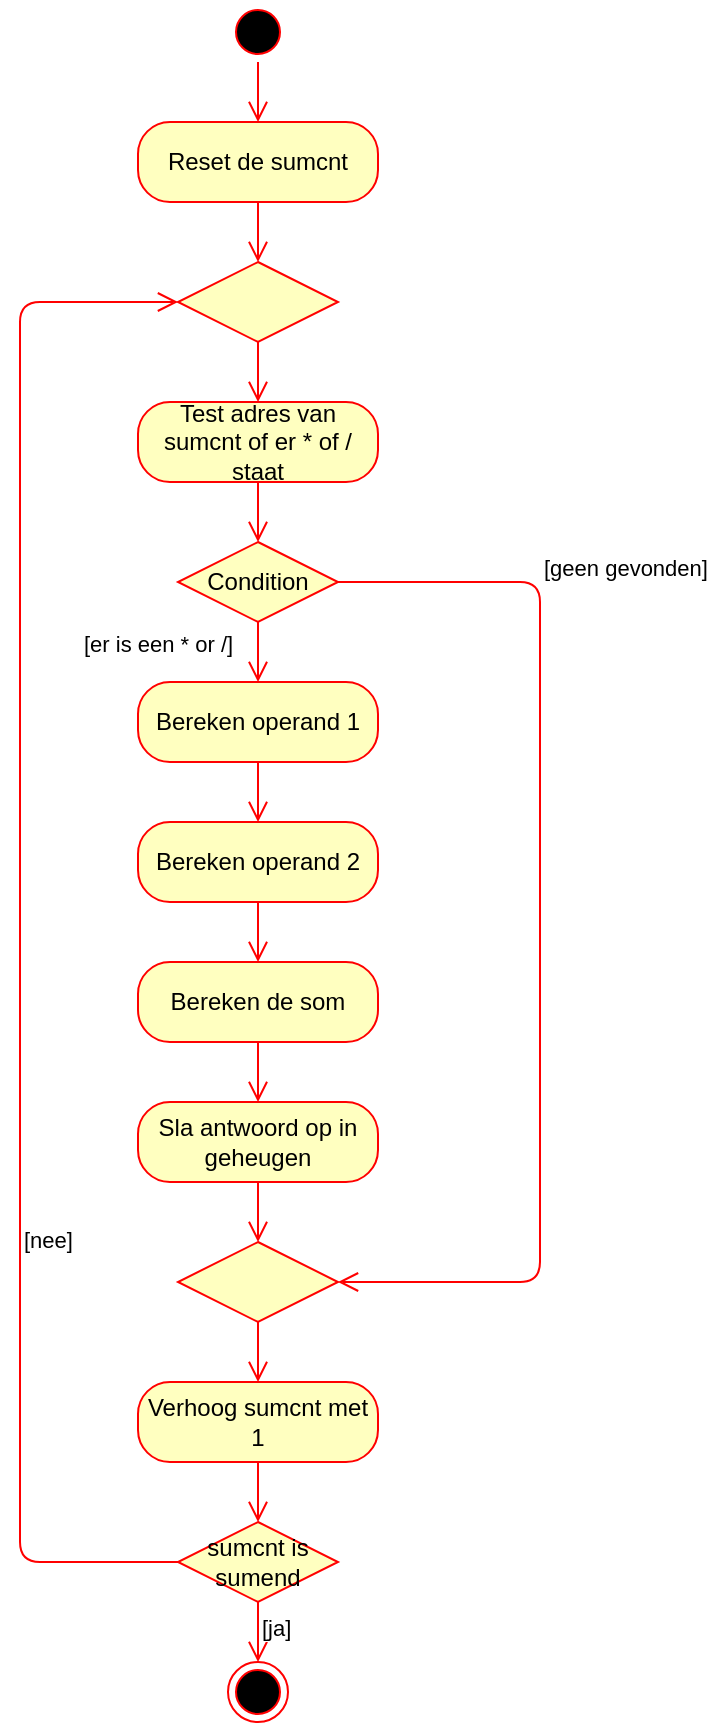 <mxfile version="13.1.14" type="device"><diagram id="m-SCgMyKO_9-N7XCrORP" name="Page-1"><mxGraphModel dx="2556" dy="1016" grid="1" gridSize="10" guides="1" tooltips="1" connect="1" arrows="1" fold="1" page="1" pageScale="1" pageWidth="827" pageHeight="1169" math="0" shadow="0"><root><mxCell id="0"/><mxCell id="1" parent="0"/><mxCell id="6c2PqENM8iIV1m6fQTPL-1" value="" style="ellipse;html=1;shape=startState;fillColor=#000000;strokeColor=#ff0000;" vertex="1" parent="1"><mxGeometry x="384" y="60" width="30" height="30" as="geometry"/></mxCell><mxCell id="6c2PqENM8iIV1m6fQTPL-2" value="" style="edgeStyle=orthogonalEdgeStyle;html=1;verticalAlign=bottom;endArrow=open;endSize=8;strokeColor=#ff0000;" edge="1" source="6c2PqENM8iIV1m6fQTPL-1" parent="1"><mxGeometry relative="1" as="geometry"><mxPoint x="399" y="120" as="targetPoint"/></mxGeometry></mxCell><mxCell id="6c2PqENM8iIV1m6fQTPL-3" value="Reset de sumcnt" style="rounded=1;whiteSpace=wrap;html=1;arcSize=40;fontColor=#000000;fillColor=#ffffc0;strokeColor=#ff0000;" vertex="1" parent="1"><mxGeometry x="339" y="120" width="120" height="40" as="geometry"/></mxCell><mxCell id="6c2PqENM8iIV1m6fQTPL-4" value="" style="edgeStyle=orthogonalEdgeStyle;html=1;verticalAlign=bottom;endArrow=open;endSize=8;strokeColor=#ff0000;" edge="1" source="6c2PqENM8iIV1m6fQTPL-3" parent="1"><mxGeometry relative="1" as="geometry"><mxPoint x="399" y="190" as="targetPoint"/></mxGeometry></mxCell><mxCell id="6c2PqENM8iIV1m6fQTPL-5" value="Test adres van sumcnt of er * of / staat" style="rounded=1;whiteSpace=wrap;html=1;arcSize=40;fontColor=#000000;fillColor=#ffffc0;strokeColor=#ff0000;" vertex="1" parent="1"><mxGeometry x="339" y="260" width="120" height="40" as="geometry"/></mxCell><mxCell id="6c2PqENM8iIV1m6fQTPL-6" value="" style="edgeStyle=orthogonalEdgeStyle;html=1;verticalAlign=bottom;endArrow=open;endSize=8;strokeColor=#ff0000;" edge="1" source="6c2PqENM8iIV1m6fQTPL-5" parent="1"><mxGeometry relative="1" as="geometry"><mxPoint x="399" y="330" as="targetPoint"/></mxGeometry></mxCell><mxCell id="6c2PqENM8iIV1m6fQTPL-7" value="Condition" style="rhombus;whiteSpace=wrap;html=1;fillColor=#ffffc0;strokeColor=#ff0000;" vertex="1" parent="1"><mxGeometry x="359" y="330" width="80" height="40" as="geometry"/></mxCell><mxCell id="6c2PqENM8iIV1m6fQTPL-8" value="[er is een * or /]" style="edgeStyle=orthogonalEdgeStyle;html=1;align=left;verticalAlign=bottom;endArrow=open;endSize=8;strokeColor=#ff0000;entryX=1;entryY=0.5;entryDx=0;entryDy=0;" edge="1" source="6c2PqENM8iIV1m6fQTPL-7" parent="1" target="6c2PqENM8iIV1m6fQTPL-21"><mxGeometry x="-0.489" y="-230" relative="1" as="geometry"><mxPoint x="520" y="390" as="targetPoint"/><Array as="points"><mxPoint x="540" y="350"/><mxPoint x="540" y="700"/></Array><mxPoint as="offset"/></mxGeometry></mxCell><mxCell id="6c2PqENM8iIV1m6fQTPL-9" value="[geen gevonden]" style="edgeStyle=orthogonalEdgeStyle;html=1;align=left;verticalAlign=top;endArrow=open;endSize=8;strokeColor=#ff0000;" edge="1" source="6c2PqENM8iIV1m6fQTPL-7" parent="1"><mxGeometry x="-1" y="147" relative="1" as="geometry"><mxPoint x="399" y="400" as="targetPoint"/><mxPoint x="-6" y="-40" as="offset"/></mxGeometry></mxCell><mxCell id="6c2PqENM8iIV1m6fQTPL-10" value="" style="rhombus;whiteSpace=wrap;html=1;fillColor=#ffffc0;strokeColor=#ff0000;" vertex="1" parent="1"><mxGeometry x="359" y="190" width="80" height="40" as="geometry"/></mxCell><mxCell id="6c2PqENM8iIV1m6fQTPL-12" value="" style="edgeStyle=orthogonalEdgeStyle;html=1;align=left;verticalAlign=top;endArrow=open;endSize=8;strokeColor=#ff0000;" edge="1" source="6c2PqENM8iIV1m6fQTPL-10" parent="1"><mxGeometry x="-1" relative="1" as="geometry"><mxPoint x="399" y="260" as="targetPoint"/></mxGeometry></mxCell><mxCell id="6c2PqENM8iIV1m6fQTPL-13" value="Bereken operand 1" style="rounded=1;whiteSpace=wrap;html=1;arcSize=40;fontColor=#000000;fillColor=#ffffc0;strokeColor=#ff0000;" vertex="1" parent="1"><mxGeometry x="339" y="400" width="120" height="40" as="geometry"/></mxCell><mxCell id="6c2PqENM8iIV1m6fQTPL-14" value="" style="edgeStyle=orthogonalEdgeStyle;html=1;verticalAlign=bottom;endArrow=open;endSize=8;strokeColor=#ff0000;" edge="1" source="6c2PqENM8iIV1m6fQTPL-13" parent="1"><mxGeometry relative="1" as="geometry"><mxPoint x="399" y="470" as="targetPoint"/></mxGeometry></mxCell><mxCell id="6c2PqENM8iIV1m6fQTPL-15" value="Bereken operand 2" style="rounded=1;whiteSpace=wrap;html=1;arcSize=40;fontColor=#000000;fillColor=#ffffc0;strokeColor=#ff0000;" vertex="1" parent="1"><mxGeometry x="339" y="470" width="120" height="40" as="geometry"/></mxCell><mxCell id="6c2PqENM8iIV1m6fQTPL-16" value="" style="edgeStyle=orthogonalEdgeStyle;html=1;verticalAlign=bottom;endArrow=open;endSize=8;strokeColor=#ff0000;" edge="1" source="6c2PqENM8iIV1m6fQTPL-15" parent="1"><mxGeometry relative="1" as="geometry"><mxPoint x="399" y="540" as="targetPoint"/></mxGeometry></mxCell><mxCell id="6c2PqENM8iIV1m6fQTPL-17" value="Bereken de som" style="rounded=1;whiteSpace=wrap;html=1;arcSize=40;fontColor=#000000;fillColor=#ffffc0;strokeColor=#ff0000;" vertex="1" parent="1"><mxGeometry x="339" y="540" width="120" height="40" as="geometry"/></mxCell><mxCell id="6c2PqENM8iIV1m6fQTPL-18" value="" style="edgeStyle=orthogonalEdgeStyle;html=1;verticalAlign=bottom;endArrow=open;endSize=8;strokeColor=#ff0000;" edge="1" source="6c2PqENM8iIV1m6fQTPL-17" parent="1"><mxGeometry relative="1" as="geometry"><mxPoint x="399" y="610" as="targetPoint"/></mxGeometry></mxCell><mxCell id="6c2PqENM8iIV1m6fQTPL-19" value="Sla antwoord op in geheugen" style="rounded=1;whiteSpace=wrap;html=1;arcSize=40;fontColor=#000000;fillColor=#ffffc0;strokeColor=#ff0000;" vertex="1" parent="1"><mxGeometry x="339" y="610" width="120" height="40" as="geometry"/></mxCell><mxCell id="6c2PqENM8iIV1m6fQTPL-20" value="" style="edgeStyle=orthogonalEdgeStyle;html=1;verticalAlign=bottom;endArrow=open;endSize=8;strokeColor=#ff0000;" edge="1" source="6c2PqENM8iIV1m6fQTPL-19" parent="1"><mxGeometry relative="1" as="geometry"><mxPoint x="399" y="680" as="targetPoint"/></mxGeometry></mxCell><mxCell id="6c2PqENM8iIV1m6fQTPL-21" value="" style="rhombus;whiteSpace=wrap;html=1;fillColor=#ffffc0;strokeColor=#ff0000;" vertex="1" parent="1"><mxGeometry x="359" y="680" width="80" height="40" as="geometry"/></mxCell><mxCell id="6c2PqENM8iIV1m6fQTPL-23" value="" style="edgeStyle=orthogonalEdgeStyle;html=1;align=left;verticalAlign=top;endArrow=open;endSize=8;strokeColor=#ff0000;" edge="1" source="6c2PqENM8iIV1m6fQTPL-21" parent="1"><mxGeometry x="-1" relative="1" as="geometry"><mxPoint x="399" y="750" as="targetPoint"/></mxGeometry></mxCell><mxCell id="6c2PqENM8iIV1m6fQTPL-57" value="Verhoog sumcnt met 1" style="rounded=1;whiteSpace=wrap;html=1;arcSize=40;fontColor=#000000;fillColor=#ffffc0;strokeColor=#ff0000;" vertex="1" parent="1"><mxGeometry x="339" y="750" width="120" height="40" as="geometry"/></mxCell><mxCell id="6c2PqENM8iIV1m6fQTPL-58" value="" style="edgeStyle=orthogonalEdgeStyle;html=1;verticalAlign=bottom;endArrow=open;endSize=8;strokeColor=#ff0000;" edge="1" source="6c2PqENM8iIV1m6fQTPL-57" parent="1"><mxGeometry relative="1" as="geometry"><mxPoint x="399" y="820" as="targetPoint"/></mxGeometry></mxCell><mxCell id="6c2PqENM8iIV1m6fQTPL-61" value="sumcnt is sumend" style="rhombus;whiteSpace=wrap;html=1;fillColor=#ffffc0;strokeColor=#ff0000;" vertex="1" parent="1"><mxGeometry x="359" y="820" width="80" height="40" as="geometry"/></mxCell><mxCell id="6c2PqENM8iIV1m6fQTPL-62" value="[nee]" style="edgeStyle=orthogonalEdgeStyle;html=1;align=left;verticalAlign=bottom;endArrow=open;endSize=8;strokeColor=#ff0000;entryX=0;entryY=0.5;entryDx=0;entryDy=0;" edge="1" source="6c2PqENM8iIV1m6fQTPL-61" parent="1" target="6c2PqENM8iIV1m6fQTPL-10"><mxGeometry x="-0.414" relative="1" as="geometry"><mxPoint x="290" y="810" as="targetPoint"/><Array as="points"><mxPoint x="280" y="840"/><mxPoint x="280" y="210"/></Array><mxPoint as="offset"/></mxGeometry></mxCell><mxCell id="6c2PqENM8iIV1m6fQTPL-63" value="[ja]" style="edgeStyle=orthogonalEdgeStyle;html=1;align=left;verticalAlign=top;endArrow=open;endSize=8;strokeColor=#ff0000;" edge="1" source="6c2PqENM8iIV1m6fQTPL-61" parent="1"><mxGeometry x="-1" relative="1" as="geometry"><mxPoint x="399" y="890" as="targetPoint"/></mxGeometry></mxCell><mxCell id="6c2PqENM8iIV1m6fQTPL-64" value="" style="ellipse;html=1;shape=endState;fillColor=#000000;strokeColor=#ff0000;" vertex="1" parent="1"><mxGeometry x="384" y="890" width="30" height="30" as="geometry"/></mxCell></root></mxGraphModel></diagram></mxfile>